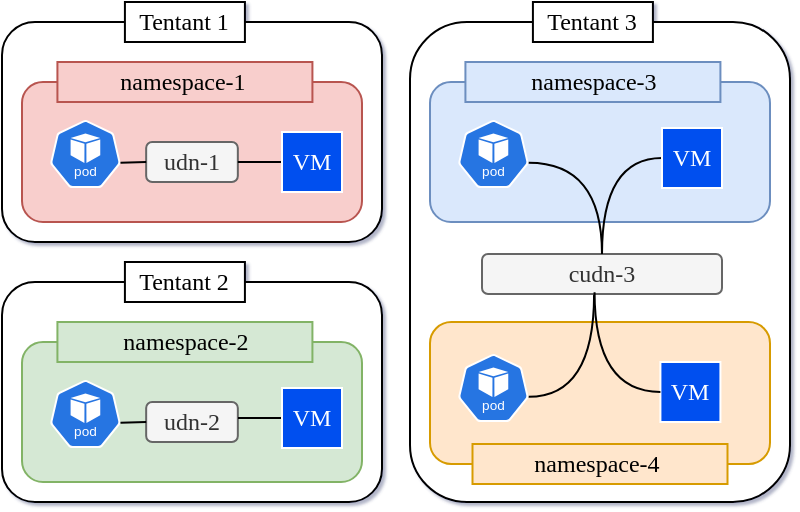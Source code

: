 <mxfile version="26.2.15">
  <diagram id="hq0ZFgXizS2Q_lVKa3BS" name="Page-1">
    <mxGraphModel dx="1538" dy="1065" grid="1" gridSize="10" guides="1" tooltips="1" connect="1" arrows="1" fold="1" page="1" pageScale="1" pageWidth="827" pageHeight="1169" background="none" math="0" shadow="1">
      <root>
        <mxCell id="0" />
        <mxCell id="1" parent="0" />
        <mxCell id="VCeAXUKX6xFAu75omCcL-28" value="" style="rounded=1;whiteSpace=wrap;html=1;shadow=0;fontFamily=Red Hat Text;" parent="1" vertex="1">
          <mxGeometry x="20" y="50" width="190" height="110" as="geometry" />
        </mxCell>
        <mxCell id="VCeAXUKX6xFAu75omCcL-29" value="Tentant 1" style="text;html=1;align=center;verticalAlign=middle;whiteSpace=wrap;rounded=0;labelBackgroundColor=none;fontFamily=Red Hat Text;fillColor=default;strokeColor=default;shadow=0;" parent="1" vertex="1">
          <mxGeometry x="81.46" y="40" width="60" height="20" as="geometry" />
        </mxCell>
        <mxCell id="VCeAXUKX6xFAu75omCcL-47" value="" style="rounded=1;whiteSpace=wrap;html=1;fillColor=#f8cecc;strokeColor=#b85450;shadow=0;fontFamily=Red Hat Text;" parent="1" vertex="1">
          <mxGeometry x="30" y="80" width="170" height="70" as="geometry" />
        </mxCell>
        <mxCell id="VCeAXUKX6xFAu75omCcL-48" value="namespace-1&amp;nbsp;" style="text;html=1;align=center;verticalAlign=middle;whiteSpace=wrap;rounded=0;labelBackgroundColor=none;fontFamily=Red Hat Text;fillColor=#f8cecc;strokeColor=#b85450;shadow=0;" parent="1" vertex="1">
          <mxGeometry x="47.708" y="70" width="127.5" height="20" as="geometry" />
        </mxCell>
        <mxCell id="VCeAXUKX6xFAu75omCcL-33" value="udn-1" style="rounded=1;whiteSpace=wrap;html=1;fillColor=#f5f5f5;fontColor=#333333;strokeColor=#666666;fontFamily=Red Hat Text;shadow=0;" parent="1" vertex="1">
          <mxGeometry x="92.08" y="110" width="45.84" height="20" as="geometry" />
        </mxCell>
        <mxCell id="VCeAXUKX6xFAu75omCcL-90" value="" style="edgeStyle=none;rounded=0;orthogonalLoop=1;jettySize=auto;html=1;endArrow=none;startFill=0;entryX=0;entryY=0.5;entryDx=0;entryDy=0;shadow=0;fontFamily=Red Hat Text;" parent="1" source="VCeAXUKX6xFAu75omCcL-33" target="VCeAXUKX6xFAu75omCcL-138" edge="1">
          <mxGeometry relative="1" as="geometry">
            <mxPoint x="155.0" y="120" as="targetPoint" />
          </mxGeometry>
        </mxCell>
        <mxCell id="VCeAXUKX6xFAu75omCcL-34" value="" style="aspect=fixed;html=1;dashed=0;whitespace=wrap;verticalLabelPosition=bottom;verticalAlign=top;fillColor=#2875E2;strokeColor=#ffffff;points=[[0.005,0.63,0],[0.1,0.2,0],[0.9,0.2,0],[0.5,0,0],[0.995,0.63,0],[0.72,0.99,0],[0.5,1,0],[0.28,0.99,0]];shape=mxgraph.kubernetes.icon2;kubernetesLabel=1;prIcon=pod;shadow=0;fontFamily=Red Hat Text;" parent="1" vertex="1">
          <mxGeometry x="44.003" y="99" width="35.42" height="34" as="geometry" />
        </mxCell>
        <mxCell id="VCeAXUKX6xFAu75omCcL-36" value="" style="endArrow=none;html=1;rounded=0;exitX=0.995;exitY=0.63;exitDx=0;exitDy=0;exitPerimeter=0;startFill=0;entryX=0;entryY=0.5;entryDx=0;entryDy=0;shadow=0;fontFamily=Red Hat Text;" parent="1" source="VCeAXUKX6xFAu75omCcL-34" target="VCeAXUKX6xFAu75omCcL-33" edge="1">
          <mxGeometry width="50" height="50" relative="1" as="geometry">
            <mxPoint x="136.25" y="410" as="sourcePoint" />
            <mxPoint x="207.083" y="360" as="targetPoint" />
          </mxGeometry>
        </mxCell>
        <mxCell id="VCeAXUKX6xFAu75omCcL-104" value="" style="rounded=1;whiteSpace=wrap;html=1;shadow=0;fontFamily=Red Hat Text;" parent="1" vertex="1">
          <mxGeometry x="20" y="180" width="190" height="110" as="geometry" />
        </mxCell>
        <mxCell id="VCeAXUKX6xFAu75omCcL-105" value="Tentant 2" style="text;html=1;align=center;verticalAlign=middle;whiteSpace=wrap;rounded=0;labelBackgroundColor=none;fontFamily=Red Hat Text;fillColor=default;strokeColor=default;shadow=0;" parent="1" vertex="1">
          <mxGeometry x="81.46" y="170" width="60" height="20" as="geometry" />
        </mxCell>
        <mxCell id="VCeAXUKX6xFAu75omCcL-106" value="" style="rounded=1;whiteSpace=wrap;html=1;fillColor=#d5e8d4;strokeColor=#82b366;align=left;shadow=0;fontFamily=Red Hat Text;" parent="1" vertex="1">
          <mxGeometry x="30" y="210" width="170" height="70" as="geometry" />
        </mxCell>
        <mxCell id="VCeAXUKX6xFAu75omCcL-107" value="namespace-2" style="text;html=1;align=center;verticalAlign=middle;whiteSpace=wrap;rounded=0;labelBackgroundColor=none;fontFamily=Red Hat Text;fillColor=#d5e8d4;strokeColor=#82b366;shadow=0;" parent="1" vertex="1">
          <mxGeometry x="47.708" y="200" width="127.5" height="20" as="geometry" />
        </mxCell>
        <mxCell id="VCeAXUKX6xFAu75omCcL-108" value="udn-2" style="rounded=1;whiteSpace=wrap;html=1;fillColor=#f5f5f5;fontColor=#333333;strokeColor=#666666;fontFamily=Red Hat Text;shadow=0;" parent="1" vertex="1">
          <mxGeometry x="92.08" y="240" width="45.84" height="20" as="geometry" />
        </mxCell>
        <mxCell id="VCeAXUKX6xFAu75omCcL-109" value="" style="edgeStyle=none;rounded=0;orthogonalLoop=1;jettySize=auto;html=1;endArrow=none;startFill=0;entryX=0;entryY=0.5;entryDx=0;entryDy=0;shadow=0;fontFamily=Red Hat Text;" parent="1" target="VCeAXUKX6xFAu75omCcL-140" edge="1">
          <mxGeometry relative="1" as="geometry">
            <mxPoint x="138" y="248" as="sourcePoint" />
            <mxPoint x="160" y="248" as="targetPoint" />
          </mxGeometry>
        </mxCell>
        <mxCell id="VCeAXUKX6xFAu75omCcL-110" value="" style="aspect=fixed;html=1;dashed=0;whitespace=wrap;verticalLabelPosition=bottom;verticalAlign=top;fillColor=#2875E2;strokeColor=#ffffff;points=[[0.005,0.63,0],[0.1,0.2,0],[0.9,0.2,0],[0.5,0,0],[0.995,0.63,0],[0.72,0.99,0],[0.5,1,0],[0.28,0.99,0]];shape=mxgraph.kubernetes.icon2;kubernetesLabel=1;prIcon=pod;shadow=0;fontFamily=Red Hat Text;" parent="1" vertex="1">
          <mxGeometry x="44.003" y="229" width="35.42" height="34" as="geometry" />
        </mxCell>
        <mxCell id="VCeAXUKX6xFAu75omCcL-112" value="" style="endArrow=none;html=1;rounded=0;exitX=0.995;exitY=0.63;exitDx=0;exitDy=0;exitPerimeter=0;startFill=0;entryX=0;entryY=0.5;entryDx=0;entryDy=0;shadow=0;fontFamily=Red Hat Text;" parent="1" source="VCeAXUKX6xFAu75omCcL-110" target="VCeAXUKX6xFAu75omCcL-108" edge="1">
          <mxGeometry width="50" height="50" relative="1" as="geometry">
            <mxPoint x="136.25" y="540" as="sourcePoint" />
            <mxPoint x="207.083" y="490" as="targetPoint" />
          </mxGeometry>
        </mxCell>
        <mxCell id="VCeAXUKX6xFAu75omCcL-113" value="" style="rounded=1;whiteSpace=wrap;html=1;shadow=0;fontFamily=Red Hat Text;" parent="1" vertex="1">
          <mxGeometry x="224" y="50" width="190" height="240" as="geometry" />
        </mxCell>
        <mxCell id="VCeAXUKX6xFAu75omCcL-114" value="Tentant 3" style="text;html=1;align=center;verticalAlign=middle;whiteSpace=wrap;rounded=0;labelBackgroundColor=none;fontFamily=Red Hat Text;fillColor=default;strokeColor=default;shadow=0;" parent="1" vertex="1">
          <mxGeometry x="285.46" y="40" width="60" height="20" as="geometry" />
        </mxCell>
        <mxCell id="VCeAXUKX6xFAu75omCcL-115" value="" style="rounded=1;whiteSpace=wrap;html=1;fillColor=#dae8fc;strokeColor=#6c8ebf;fontFamily=Red Hat Text;align=center;shadow=0;" parent="1" vertex="1">
          <mxGeometry x="234" y="80" width="170" height="70" as="geometry" />
        </mxCell>
        <mxCell id="VCeAXUKX6xFAu75omCcL-116" value="namespace-3" style="text;html=1;align=center;verticalAlign=middle;whiteSpace=wrap;rounded=0;labelBackgroundColor=none;fontFamily=Red Hat Text;fillColor=#dae8fc;strokeColor=#6c8ebf;shadow=0;" parent="1" vertex="1">
          <mxGeometry x="251.708" y="70" width="127.5" height="20" as="geometry" />
        </mxCell>
        <mxCell id="VCeAXUKX6xFAu75omCcL-117" value="cudn-3" style="rounded=1;whiteSpace=wrap;html=1;fillColor=#f5f5f5;fontColor=#333333;strokeColor=#666666;fontFamily=Red Hat Text;shadow=0;" parent="1" vertex="1">
          <mxGeometry x="260" y="166" width="120" height="20" as="geometry" />
        </mxCell>
        <mxCell id="VCeAXUKX6xFAu75omCcL-132" value="" style="edgeStyle=orthogonalEdgeStyle;rounded=0;orthogonalLoop=1;jettySize=auto;html=1;endArrow=none;startFill=0;curved=1;exitX=0.995;exitY=0.63;exitDx=0;exitDy=0;exitPerimeter=0;shadow=0;fontFamily=Red Hat Text;" parent="1" source="VCeAXUKX6xFAu75omCcL-119" target="VCeAXUKX6xFAu75omCcL-117" edge="1">
          <mxGeometry relative="1" as="geometry" />
        </mxCell>
        <mxCell id="VCeAXUKX6xFAu75omCcL-119" value="" style="aspect=fixed;html=1;dashed=0;whitespace=wrap;verticalLabelPosition=bottom;verticalAlign=top;fillColor=#2875E2;strokeColor=#ffffff;points=[[0.005,0.63,0],[0.1,0.2,0],[0.9,0.2,0],[0.5,0,0],[0.995,0.63,0],[0.72,0.99,0],[0.5,1,0],[0.28,0.99,0]];shape=mxgraph.kubernetes.icon2;kubernetesLabel=1;prIcon=pod;shadow=0;fontFamily=Red Hat Text;" parent="1" vertex="1">
          <mxGeometry x="248.003" y="99" width="35.42" height="34" as="geometry" />
        </mxCell>
        <mxCell id="VCeAXUKX6xFAu75omCcL-136" value="" style="edgeStyle=orthogonalEdgeStyle;rounded=0;orthogonalLoop=1;jettySize=auto;html=1;entryX=0.5;entryY=0;entryDx=0;entryDy=0;exitX=0;exitY=0.5;exitDx=0;exitDy=0;curved=1;endArrow=none;startFill=0;shadow=0;fontFamily=Red Hat Text;" parent="1" source="VCeAXUKX6xFAu75omCcL-137" target="VCeAXUKX6xFAu75omCcL-117" edge="1">
          <mxGeometry relative="1" as="geometry">
            <mxPoint x="359.403" y="131" as="sourcePoint" />
          </mxGeometry>
        </mxCell>
        <mxCell id="VCeAXUKX6xFAu75omCcL-124" value="" style="rounded=1;whiteSpace=wrap;html=1;fillColor=#ffe6cc;strokeColor=#d79b00;shadow=0;fontFamily=Red Hat Text;" parent="1" vertex="1">
          <mxGeometry x="234" y="200" width="170" height="71" as="geometry" />
        </mxCell>
        <mxCell id="VCeAXUKX6xFAu75omCcL-125" value="namespace-4&amp;nbsp;" style="text;html=1;align=center;verticalAlign=middle;whiteSpace=wrap;rounded=0;labelBackgroundColor=none;fontFamily=Red Hat Text;fillColor=#ffe6cc;strokeColor=#d79b00;shadow=0;" parent="1" vertex="1">
          <mxGeometry x="255.248" y="261" width="127.5" height="20" as="geometry" />
        </mxCell>
        <mxCell id="VCeAXUKX6xFAu75omCcL-135" value="" style="edgeStyle=orthogonalEdgeStyle;rounded=0;orthogonalLoop=1;jettySize=auto;html=1;entryX=0.467;entryY=1.017;entryDx=0;entryDy=0;entryPerimeter=0;exitX=0.995;exitY=0.63;exitDx=0;exitDy=0;exitPerimeter=0;curved=1;endArrow=none;startFill=0;shadow=0;fontFamily=Red Hat Text;" parent="1" source="VCeAXUKX6xFAu75omCcL-128" target="VCeAXUKX6xFAu75omCcL-117" edge="1">
          <mxGeometry relative="1" as="geometry" />
        </mxCell>
        <mxCell id="VCeAXUKX6xFAu75omCcL-128" value="" style="aspect=fixed;html=1;dashed=0;whitespace=wrap;verticalLabelPosition=bottom;verticalAlign=top;fillColor=#2875E2;strokeColor=#ffffff;points=[[0.005,0.63,0],[0.1,0.2,0],[0.9,0.2,0],[0.5,0,0],[0.995,0.63,0],[0.72,0.99,0],[0.5,1,0],[0.28,0.99,0]];shape=mxgraph.kubernetes.icon2;kubernetesLabel=1;prIcon=pod;shadow=0;fontFamily=Red Hat Text;" parent="1" vertex="1">
          <mxGeometry x="248.003" y="216" width="35.42" height="34" as="geometry" />
        </mxCell>
        <mxCell id="VCeAXUKX6xFAu75omCcL-137" value="VM" style="rounded=0;whiteSpace=wrap;html=1;fontFamily=Red Hat Text;fillColor=#0050ef;fontColor=#ffffff;strokeColor=#FFFFFF;shadow=0;" parent="1" vertex="1">
          <mxGeometry x="350" y="103" width="30" height="30" as="geometry" />
        </mxCell>
        <mxCell id="VCeAXUKX6xFAu75omCcL-138" value="VM" style="rounded=0;whiteSpace=wrap;html=1;fontFamily=Red Hat Text;fillColor=#0050ef;fontColor=#ffffff;strokeColor=#FFFFFF;shadow=0;" parent="1" vertex="1">
          <mxGeometry x="160" y="105" width="30" height="30" as="geometry" />
        </mxCell>
        <mxCell id="VCeAXUKX6xFAu75omCcL-140" value="VM" style="rounded=0;whiteSpace=wrap;html=1;fontFamily=Red Hat Text;fillColor=#0050ef;fontColor=#ffffff;strokeColor=#FFFFFF;shadow=0;" parent="1" vertex="1">
          <mxGeometry x="160" y="233" width="30" height="30" as="geometry" />
        </mxCell>
        <mxCell id="VCeAXUKX6xFAu75omCcL-144" value="VM" style="rounded=0;whiteSpace=wrap;html=1;fontFamily=Red Hat Text;fillColor=#0050ef;fontColor=#ffffff;strokeColor=#FFFFFF;shadow=0;" parent="1" vertex="1">
          <mxGeometry x="349.21" y="220" width="30" height="30" as="geometry" />
        </mxCell>
        <mxCell id="VCeAXUKX6xFAu75omCcL-145" value="" style="edgeStyle=orthogonalEdgeStyle;rounded=0;orthogonalLoop=1;jettySize=auto;html=1;entryX=0;entryY=0.5;entryDx=0;entryDy=0;exitX=0.469;exitY=0.958;exitDx=0;exitDy=0;exitPerimeter=0;curved=1;endArrow=none;startFill=0;shadow=0;fontFamily=Red Hat Text;" parent="1" source="VCeAXUKX6xFAu75omCcL-117" target="VCeAXUKX6xFAu75omCcL-144" edge="1">
          <mxGeometry relative="1" as="geometry">
            <mxPoint x="293" y="251" as="sourcePoint" />
            <mxPoint x="326" y="196" as="targetPoint" />
          </mxGeometry>
        </mxCell>
      </root>
    </mxGraphModel>
  </diagram>
</mxfile>
